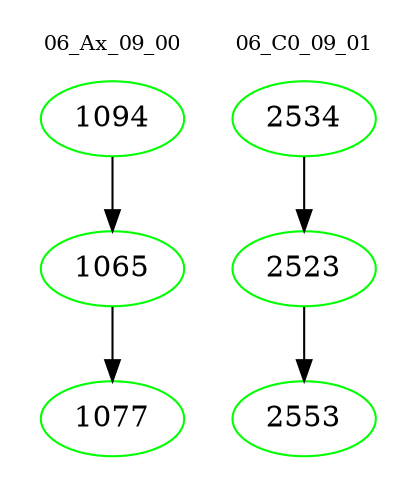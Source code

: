 digraph{
subgraph cluster_0 {
color = white
label = "06_Ax_09_00";
fontsize=10;
T0_1094 [label="1094", color="green"]
T0_1094 -> T0_1065 [color="black"]
T0_1065 [label="1065", color="green"]
T0_1065 -> T0_1077 [color="black"]
T0_1077 [label="1077", color="green"]
}
subgraph cluster_1 {
color = white
label = "06_C0_09_01";
fontsize=10;
T1_2534 [label="2534", color="green"]
T1_2534 -> T1_2523 [color="black"]
T1_2523 [label="2523", color="green"]
T1_2523 -> T1_2553 [color="black"]
T1_2553 [label="2553", color="green"]
}
}

